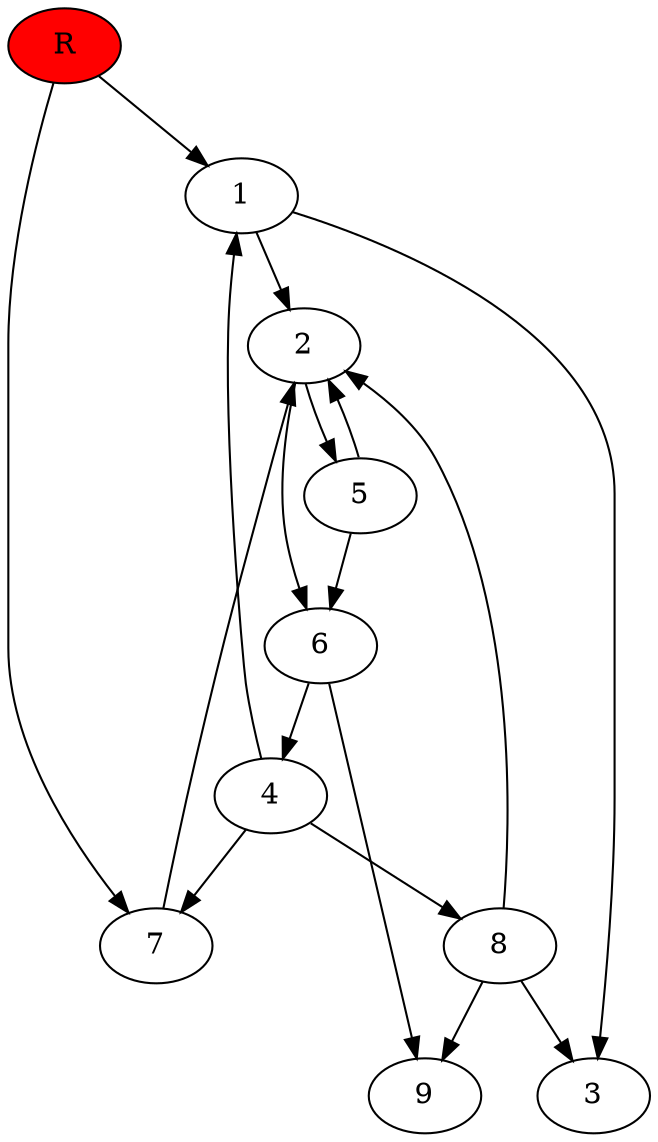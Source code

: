 digraph prb28857 {
	1
	2
	3
	4
	5
	6
	7
	8
	R [fillcolor="#ff0000" style=filled]
	1 -> 2
	1 -> 3
	2 -> 5
	2 -> 6
	4 -> 1
	4 -> 7
	4 -> 8
	5 -> 2
	5 -> 6
	6 -> 4
	6 -> 9
	7 -> 2
	8 -> 2
	8 -> 3
	8 -> 9
	R -> 1
	R -> 7
}

